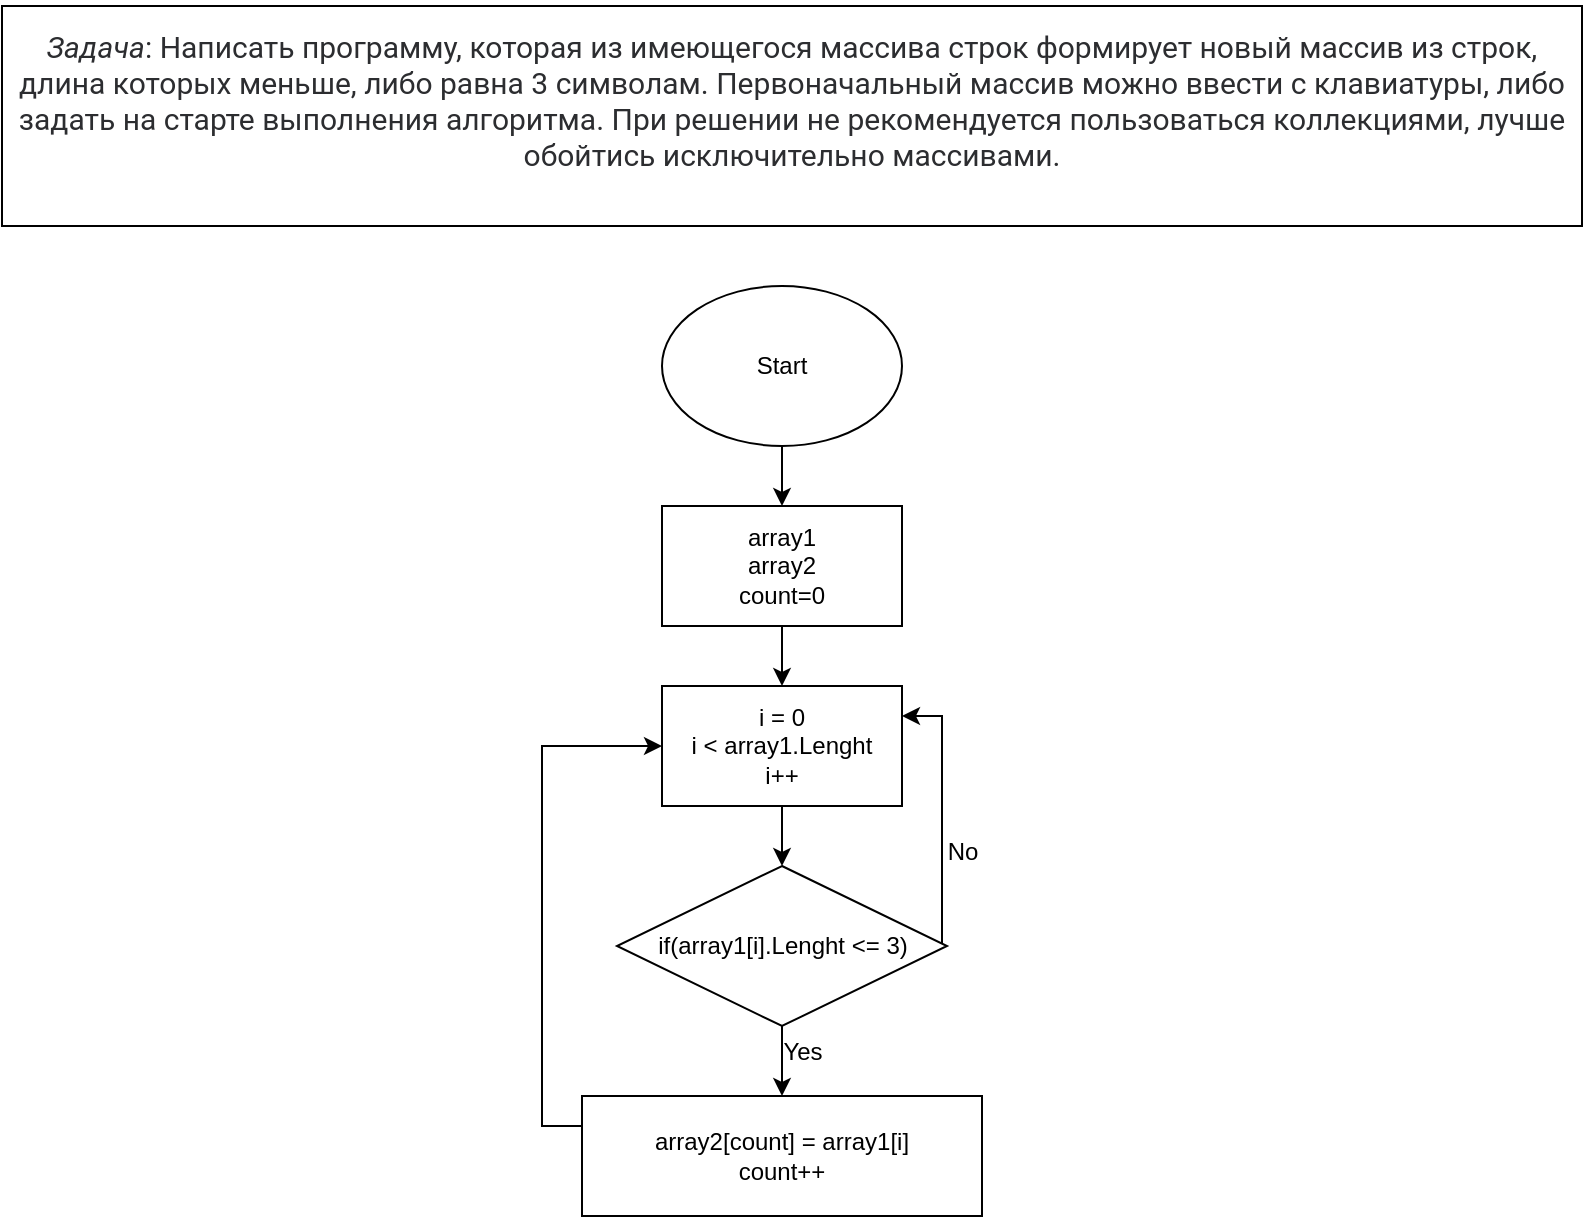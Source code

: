 <mxfile version="21.3.3" type="device">
  <diagram id="9a_6c2zzZ4pp_TCRgNKT" name="Страница 1">
    <mxGraphModel dx="880" dy="484" grid="1" gridSize="10" guides="1" tooltips="1" connect="1" arrows="1" fold="1" page="1" pageScale="1" pageWidth="827" pageHeight="1169" math="0" shadow="0">
      <root>
        <mxCell id="0" />
        <mxCell id="1" parent="0" />
        <mxCell id="mIM4iU5Xsjk0vTkXvOuR-3" value="" style="edgeStyle=orthogonalEdgeStyle;rounded=0;orthogonalLoop=1;jettySize=auto;html=1;" edge="1" parent="1" source="wlCHqa03lk-nQp9EEn0N-1" target="mIM4iU5Xsjk0vTkXvOuR-2">
          <mxGeometry relative="1" as="geometry" />
        </mxCell>
        <mxCell id="wlCHqa03lk-nQp9EEn0N-1" value="Start" style="ellipse;whiteSpace=wrap;html=1;" parent="1" vertex="1">
          <mxGeometry x="350" y="150" width="120" height="80" as="geometry" />
        </mxCell>
        <mxCell id="mIM4iU5Xsjk0vTkXvOuR-1" value="&#xa;&lt;em style=&quot;box-sizing: border-box; color: rgb(44, 45, 48); font-family: Roboto, &amp;quot;San Francisco&amp;quot;, &amp;quot;Helvetica Neue&amp;quot;, Helvetica, Arial; font-size: 15px; font-variant-ligatures: normal; font-variant-caps: normal; font-weight: 400; letter-spacing: normal; orphans: 2; text-align: start; text-indent: 0px; text-transform: none; widows: 2; word-spacing: 0px; -webkit-text-stroke-width: 0px; background-color: rgb(255, 255, 255); text-decoration-thickness: initial; text-decoration-style: initial; text-decoration-color: initial;&quot;&gt;Задача&lt;/em&gt;&lt;span style=&quot;color: rgb(44, 45, 48); font-family: Roboto, &amp;quot;San Francisco&amp;quot;, &amp;quot;Helvetica Neue&amp;quot;, Helvetica, Arial; font-size: 15px; font-style: normal; font-variant-ligatures: normal; font-variant-caps: normal; font-weight: 400; letter-spacing: normal; orphans: 2; text-align: start; text-indent: 0px; text-transform: none; widows: 2; word-spacing: 0px; -webkit-text-stroke-width: 0px; background-color: rgb(255, 255, 255); text-decoration-thickness: initial; text-decoration-style: initial; text-decoration-color: initial; float: none; display: inline !important;&quot;&gt;: Написать программу, которая из имеющегося массива строк формирует новый массив из строк, длина которых меньше, либо равна 3 символам. Первоначальный массив можно ввести с клавиатуры, либо задать на старте выполнения алгоритма. При решении не рекомендуется пользоваться коллекциями, лучше обойтись исключительно массивами.&lt;/span&gt;&#xa;&#xa;" style="rounded=0;whiteSpace=wrap;html=1;" vertex="1" parent="1">
          <mxGeometry x="20" y="10" width="790" height="110" as="geometry" />
        </mxCell>
        <mxCell id="mIM4iU5Xsjk0vTkXvOuR-5" value="" style="edgeStyle=orthogonalEdgeStyle;rounded=0;orthogonalLoop=1;jettySize=auto;html=1;" edge="1" parent="1" source="mIM4iU5Xsjk0vTkXvOuR-2" target="mIM4iU5Xsjk0vTkXvOuR-4">
          <mxGeometry relative="1" as="geometry" />
        </mxCell>
        <mxCell id="mIM4iU5Xsjk0vTkXvOuR-2" value="array1&lt;br&gt;array2&lt;br&gt;count=0" style="rounded=0;whiteSpace=wrap;html=1;" vertex="1" parent="1">
          <mxGeometry x="350" y="260" width="120" height="60" as="geometry" />
        </mxCell>
        <mxCell id="mIM4iU5Xsjk0vTkXvOuR-8" value="" style="edgeStyle=orthogonalEdgeStyle;rounded=0;orthogonalLoop=1;jettySize=auto;html=1;" edge="1" parent="1" source="mIM4iU5Xsjk0vTkXvOuR-4" target="mIM4iU5Xsjk0vTkXvOuR-6">
          <mxGeometry relative="1" as="geometry" />
        </mxCell>
        <mxCell id="mIM4iU5Xsjk0vTkXvOuR-4" value="i = 0&lt;br&gt;i &amp;lt; array1.Lenght&lt;br&gt;i++" style="rounded=0;whiteSpace=wrap;html=1;" vertex="1" parent="1">
          <mxGeometry x="350" y="350" width="120" height="60" as="geometry" />
        </mxCell>
        <mxCell id="mIM4iU5Xsjk0vTkXvOuR-9" style="edgeStyle=orthogonalEdgeStyle;rounded=0;orthogonalLoop=1;jettySize=auto;html=1;entryX=1;entryY=0.25;entryDx=0;entryDy=0;" edge="1" parent="1" source="mIM4iU5Xsjk0vTkXvOuR-6" target="mIM4iU5Xsjk0vTkXvOuR-4">
          <mxGeometry relative="1" as="geometry">
            <Array as="points">
              <mxPoint x="490" y="365" />
            </Array>
          </mxGeometry>
        </mxCell>
        <mxCell id="mIM4iU5Xsjk0vTkXvOuR-11" value="" style="edgeStyle=orthogonalEdgeStyle;rounded=0;orthogonalLoop=1;jettySize=auto;html=1;" edge="1" parent="1" source="mIM4iU5Xsjk0vTkXvOuR-6" target="mIM4iU5Xsjk0vTkXvOuR-7">
          <mxGeometry relative="1" as="geometry" />
        </mxCell>
        <mxCell id="mIM4iU5Xsjk0vTkXvOuR-6" value="if(array1[i].Lenght &amp;lt;= 3)" style="rhombus;whiteSpace=wrap;html=1;" vertex="1" parent="1">
          <mxGeometry x="327.5" y="440" width="165" height="80" as="geometry" />
        </mxCell>
        <mxCell id="mIM4iU5Xsjk0vTkXvOuR-13" style="edgeStyle=orthogonalEdgeStyle;rounded=0;orthogonalLoop=1;jettySize=auto;html=1;entryX=0;entryY=0.5;entryDx=0;entryDy=0;" edge="1" parent="1" source="mIM4iU5Xsjk0vTkXvOuR-7" target="mIM4iU5Xsjk0vTkXvOuR-4">
          <mxGeometry relative="1" as="geometry">
            <Array as="points">
              <mxPoint x="290" y="570" />
              <mxPoint x="290" y="380" />
            </Array>
          </mxGeometry>
        </mxCell>
        <mxCell id="mIM4iU5Xsjk0vTkXvOuR-7" value="array2[count] = array1[i]&lt;br&gt;count++" style="rounded=0;whiteSpace=wrap;html=1;" vertex="1" parent="1">
          <mxGeometry x="310" y="555" width="200" height="60" as="geometry" />
        </mxCell>
        <mxCell id="mIM4iU5Xsjk0vTkXvOuR-10" value="No" style="text;html=1;align=center;verticalAlign=middle;resizable=0;points=[];autosize=1;strokeColor=none;fillColor=none;" vertex="1" parent="1">
          <mxGeometry x="480" y="418" width="40" height="30" as="geometry" />
        </mxCell>
        <mxCell id="mIM4iU5Xsjk0vTkXvOuR-12" value="Yes" style="text;html=1;align=center;verticalAlign=middle;resizable=0;points=[];autosize=1;strokeColor=none;fillColor=none;" vertex="1" parent="1">
          <mxGeometry x="400" y="518" width="40" height="30" as="geometry" />
        </mxCell>
      </root>
    </mxGraphModel>
  </diagram>
</mxfile>
